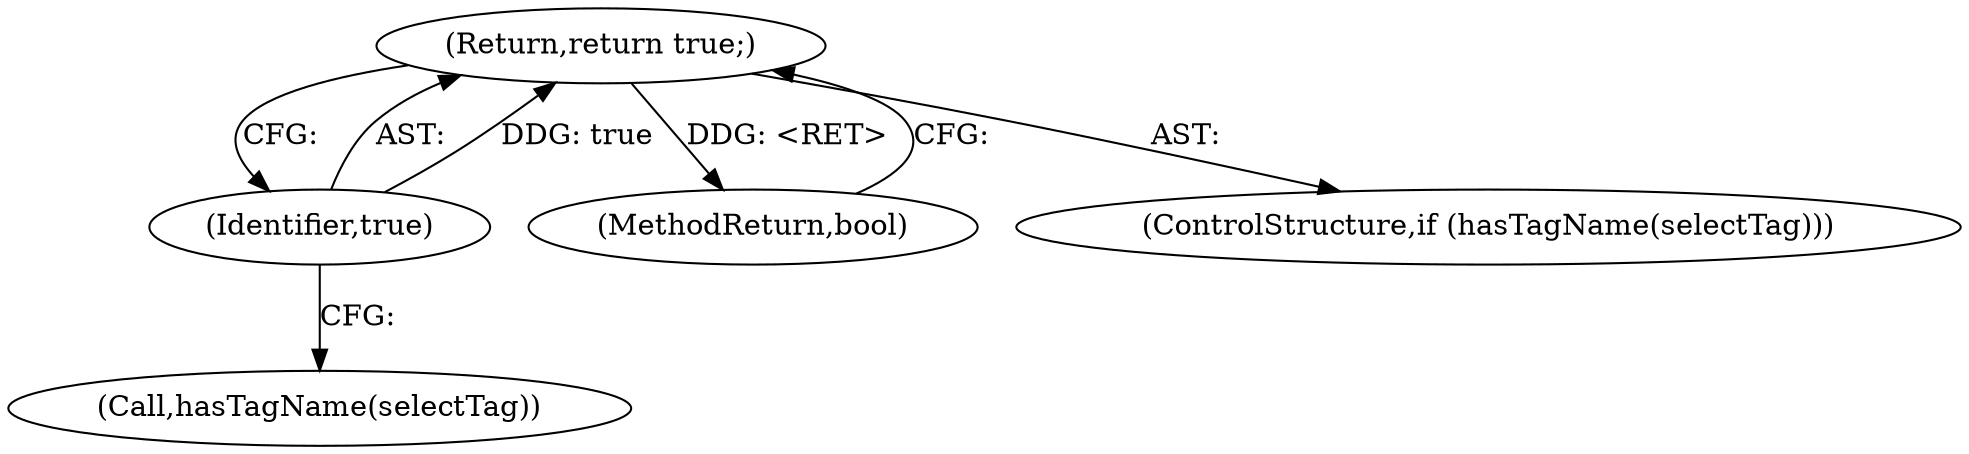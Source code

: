 digraph "1_Chrome_25f9415f43d607d3d01f542f067e3cc471983e6b@del" {
"1000117" [label="(Return,return true;)"];
"1000118" [label="(Identifier,true)"];
"1000115" [label="(Call,hasTagName(selectTag))"];
"1000136" [label="(MethodReturn,bool)"];
"1000117" [label="(Return,return true;)"];
"1000118" [label="(Identifier,true)"];
"1000114" [label="(ControlStructure,if (hasTagName(selectTag)))"];
"1000117" -> "1000114"  [label="AST: "];
"1000117" -> "1000118"  [label="CFG: "];
"1000118" -> "1000117"  [label="AST: "];
"1000136" -> "1000117"  [label="CFG: "];
"1000117" -> "1000136"  [label="DDG: <RET>"];
"1000118" -> "1000117"  [label="DDG: true"];
"1000118" -> "1000115"  [label="CFG: "];
}
